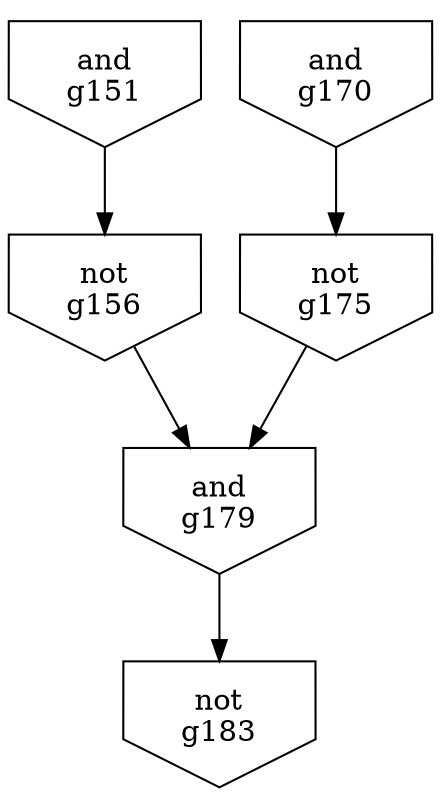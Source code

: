 strict digraph "" {
	g175	[label="not\ng175",
		shape=invhouse];
	g179	[label="and\ng179",
		shape=invhouse];
	g175 -> g179;
	g183	[label="not\ng183",
		shape=invhouse];
	g170	[label="and\ng170",
		shape=invhouse];
	g170 -> g175;
	g179 -> g183;
	g151	[label="and\ng151",
		shape=invhouse];
	g156	[label="not\ng156",
		shape=invhouse];
	g151 -> g156;
	g156 -> g179;
}

